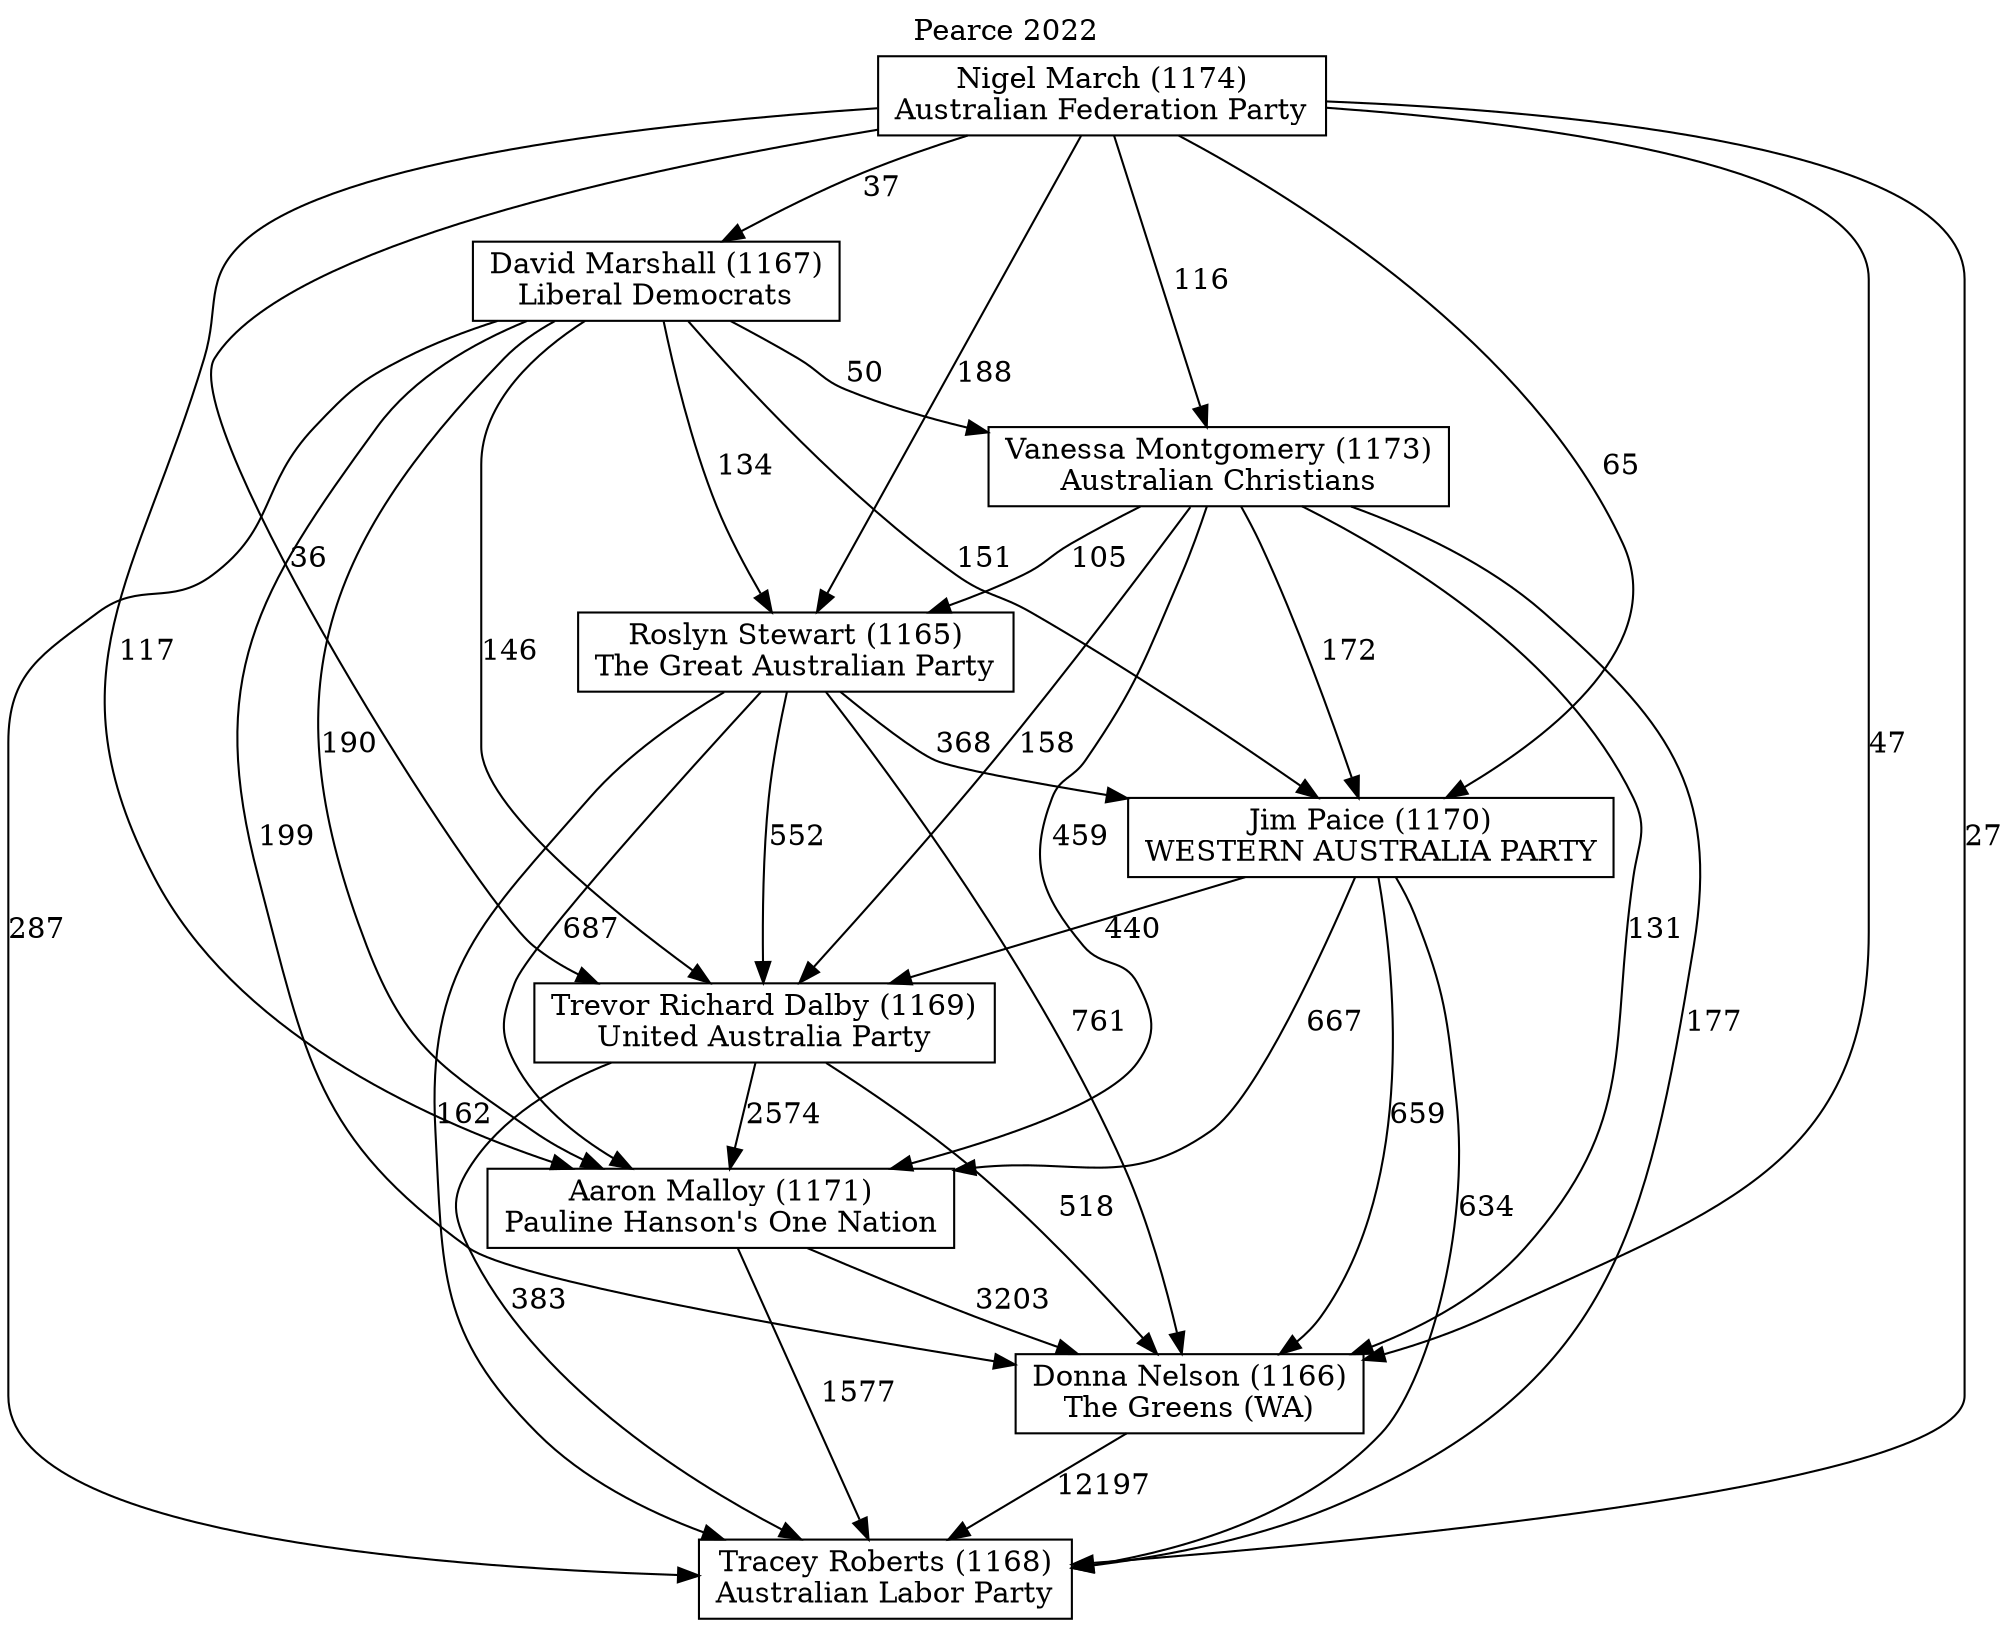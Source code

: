 // House preference flow
digraph "Tracey Roberts (1168)_Pearce_2022" {
	graph [label="Pearce 2022" labelloc=t mclimit=10]
	node [shape=box]
	"Aaron Malloy (1171)" [label="Aaron Malloy (1171)
Pauline Hanson's One Nation"]
	"David Marshall (1167)" [label="David Marshall (1167)
Liberal Democrats"]
	"Donna Nelson (1166)" [label="Donna Nelson (1166)
The Greens (WA)"]
	"Jim Paice (1170)" [label="Jim Paice (1170)
WESTERN AUSTRALIA PARTY"]
	"Nigel March (1174)" [label="Nigel March (1174)
Australian Federation Party"]
	"Roslyn Stewart (1165)" [label="Roslyn Stewart (1165)
The Great Australian Party"]
	"Tracey Roberts (1168)" [label="Tracey Roberts (1168)
Australian Labor Party"]
	"Trevor Richard Dalby (1169)" [label="Trevor Richard Dalby (1169)
United Australia Party"]
	"Vanessa Montgomery (1173)" [label="Vanessa Montgomery (1173)
Australian Christians"]
	"Aaron Malloy (1171)" -> "Donna Nelson (1166)" [label=3203]
	"Aaron Malloy (1171)" -> "Tracey Roberts (1168)" [label=1577]
	"David Marshall (1167)" -> "Aaron Malloy (1171)" [label=190]
	"David Marshall (1167)" -> "Donna Nelson (1166)" [label=199]
	"David Marshall (1167)" -> "Jim Paice (1170)" [label=151]
	"David Marshall (1167)" -> "Roslyn Stewart (1165)" [label=134]
	"David Marshall (1167)" -> "Tracey Roberts (1168)" [label=287]
	"David Marshall (1167)" -> "Trevor Richard Dalby (1169)" [label=146]
	"David Marshall (1167)" -> "Vanessa Montgomery (1173)" [label=50]
	"Donna Nelson (1166)" -> "Tracey Roberts (1168)" [label=12197]
	"Jim Paice (1170)" -> "Aaron Malloy (1171)" [label=667]
	"Jim Paice (1170)" -> "Donna Nelson (1166)" [label=659]
	"Jim Paice (1170)" -> "Tracey Roberts (1168)" [label=634]
	"Jim Paice (1170)" -> "Trevor Richard Dalby (1169)" [label=440]
	"Nigel March (1174)" -> "Aaron Malloy (1171)" [label=117]
	"Nigel March (1174)" -> "David Marshall (1167)" [label=37]
	"Nigel March (1174)" -> "Donna Nelson (1166)" [label=47]
	"Nigel March (1174)" -> "Jim Paice (1170)" [label=65]
	"Nigel March (1174)" -> "Roslyn Stewart (1165)" [label=188]
	"Nigel March (1174)" -> "Tracey Roberts (1168)" [label=27]
	"Nigel March (1174)" -> "Trevor Richard Dalby (1169)" [label=36]
	"Nigel March (1174)" -> "Vanessa Montgomery (1173)" [label=116]
	"Roslyn Stewart (1165)" -> "Aaron Malloy (1171)" [label=687]
	"Roslyn Stewart (1165)" -> "Donna Nelson (1166)" [label=761]
	"Roslyn Stewart (1165)" -> "Jim Paice (1170)" [label=368]
	"Roslyn Stewart (1165)" -> "Tracey Roberts (1168)" [label=162]
	"Roslyn Stewart (1165)" -> "Trevor Richard Dalby (1169)" [label=552]
	"Trevor Richard Dalby (1169)" -> "Aaron Malloy (1171)" [label=2574]
	"Trevor Richard Dalby (1169)" -> "Donna Nelson (1166)" [label=518]
	"Trevor Richard Dalby (1169)" -> "Tracey Roberts (1168)" [label=383]
	"Vanessa Montgomery (1173)" -> "Aaron Malloy (1171)" [label=459]
	"Vanessa Montgomery (1173)" -> "Donna Nelson (1166)" [label=131]
	"Vanessa Montgomery (1173)" -> "Jim Paice (1170)" [label=172]
	"Vanessa Montgomery (1173)" -> "Roslyn Stewart (1165)" [label=105]
	"Vanessa Montgomery (1173)" -> "Tracey Roberts (1168)" [label=177]
	"Vanessa Montgomery (1173)" -> "Trevor Richard Dalby (1169)" [label=158]
}
